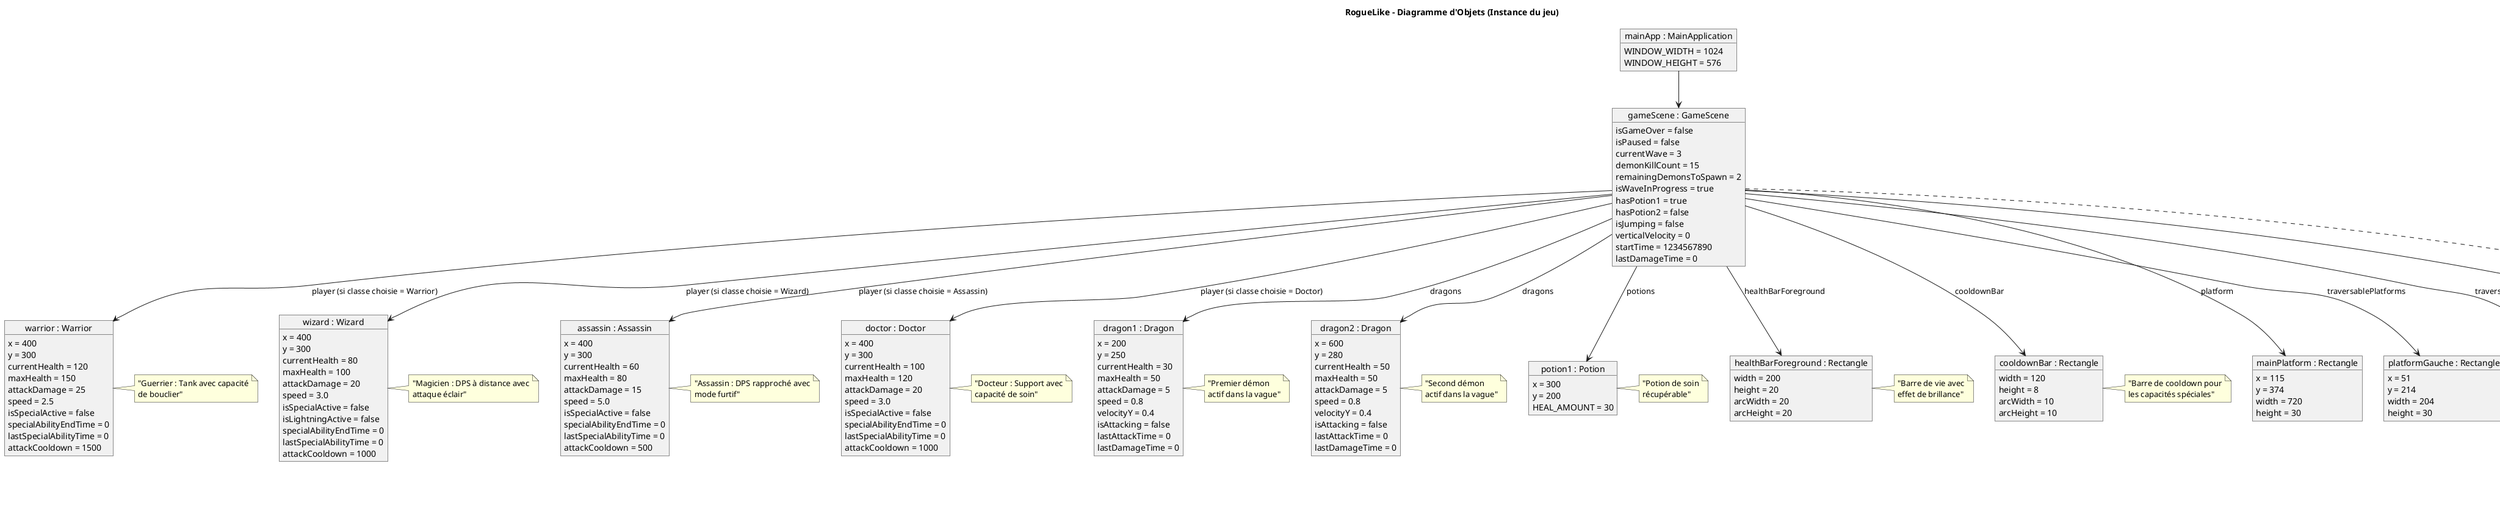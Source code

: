 @startuml
'https://plantuml.com/object-diagram

title RogueLike - Diagramme d'Objets (Instance du jeu)

object "mainApp : MainApplication" as mainApp {
  WINDOW_WIDTH = 1024
  WINDOW_HEIGHT = 576
}

object "gameScene : GameScene" as gameScene {
  isGameOver = false
  isPaused = false
  currentWave = 3
  demonKillCount = 15
  remainingDemonsToSpawn = 2
  isWaveInProgress = true
  hasPotion1 = true
  hasPotion2 = false
  isJumping = false
  verticalVelocity = 0
  startTime = 1234567890
  lastDamageTime = 0
}

object "warrior : Warrior" as warrior {
  x = 400
  y = 300
  currentHealth = 120
  maxHealth = 150
  attackDamage = 25
  speed = 2.5
  isSpecialActive = false
  specialAbilityEndTime = 0
  lastSpecialAbilityTime = 0
  attackCooldown = 1500
}

object "wizard : Wizard" as wizard {
  x = 400
  y = 300
  currentHealth = 80
  maxHealth = 100
  attackDamage = 20
  speed = 3.0
  isSpecialActive = false
  isLightningActive = false
  specialAbilityEndTime = 0
  lastSpecialAbilityTime = 0
  attackCooldown = 1000
}

object "assassin : Assassin" as assassin {
  x = 400
  y = 300
  currentHealth = 60
  maxHealth = 80
  attackDamage = 15
  speed = 5.0
  isSpecialActive = false
  specialAbilityEndTime = 0
  lastSpecialAbilityTime = 0
  attackCooldown = 500
}

object "doctor : Doctor" as doctor {
  x = 400
  y = 300
  currentHealth = 100
  maxHealth = 120
  attackDamage = 20
  speed = 3.0
  isSpecialActive = false
  specialAbilityEndTime = 0
  lastSpecialAbilityTime = 0
  attackCooldown = 1000
}

object "dragon1 : Dragon" as dragon1 {
  x = 200
  y = 250
  currentHealth = 30
  maxHealth = 50
  attackDamage = 5
  speed = 0.8
  velocityY = 0.4
  isAttacking = false
  lastAttackTime = 0
  lastDamageTime = 0
}

object "dragon2 : Dragon" as dragon2 {
  x = 600
  y = 280
  currentHealth = 50
  maxHealth = 50
  attackDamage = 5
  speed = 0.8
  velocityY = 0.4
  isAttacking = false
  lastAttackTime = 0
  lastDamageTime = 0
}

object "potion1 : Potion" as potion1 {
  x = 300
  y = 200
  HEAL_AMOUNT = 30
}

object "mainPlatform : Rectangle" as mainPlatform {
  x = 115
  y = 374
  width = 720
  height = 30
}

object "platformGauche : Rectangle" as platformGauche {
  x = 51
  y = 214
  width = 204
  height = 30
}

object "platformCentre : Rectangle" as platformCentre {
  x = 409
  y = 174
  width = 204
  height = 30
}

object "platformDroite : Rectangle" as platformDroite {
  x = 768
  y = 214
  width = 204
  height = 30
}

object "saveData : SaveData" as saveData {
  playerClass = "WARRIOR"
  currentWave = 3
  currentHealth = 120
  demonKillCount = 15
  playTime = 245
  hasPotion1 = true
  hasPotion2 = false
}

object "healthBarForeground : Rectangle" as healthBar {
  width = 200
  height = 20
  arcWidth = 20
  arcHeight = 20
}

object "cooldownBar : Rectangle" as cooldownBar {
  width = 120
  height = 8
  arcWidth = 10
  arcHeight = 10
}

mainApp --> gameScene
gameScene --> warrior : "player (si classe choisie = Warrior)"
gameScene --> wizard : "player (si classe choisie = Wizard)"
gameScene --> assassin : "player (si classe choisie = Assassin)"
gameScene --> doctor : "player (si classe choisie = Doctor)"
gameScene --> dragon1 : dragons
gameScene --> dragon2 : dragons
gameScene --> potion1 : potions
gameScene --> mainPlatform : platform
gameScene --> platformGauche : traversablePlatforms
gameScene --> platformCentre : traversablePlatforms
gameScene --> platformDroite : traversablePlatforms
gameScene --> healthBar : healthBarForeground
gameScene --> cooldownBar : cooldownBar
gameScene ..> saveData : currentSave

note right of warrior : "Guerrier : Tank avec capacité\nde bouclier"
note right of wizard : "Magicien : DPS à distance avec\nattaque éclair"
note right of assassin : "Assassin : DPS rapproché avec\nmode furtif"
note right of doctor : "Docteur : Support avec\ncapacité de soin"
note right of dragon1 : "Premier démon\nactif dans la vague"
note right of dragon2 : "Second démon\nactif dans la vague"
note right of potion1 : "Potion de soin\nrécupérable"
note bottom of saveData : "État de la sauvegarde\nactuelle"
note right of healthBar : "Barre de vie avec\neffet de brillance"
note right of cooldownBar : "Barre de cooldown pour\nles capacités spéciales"

@enduml

